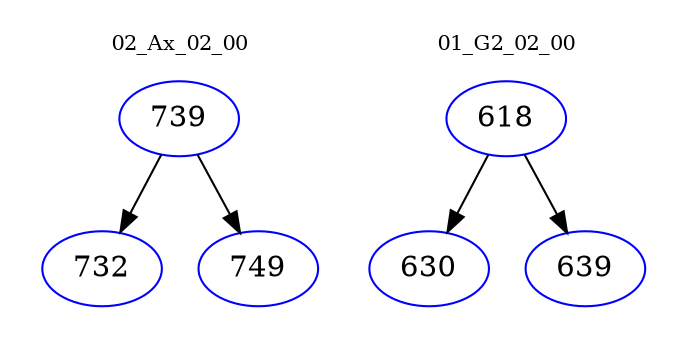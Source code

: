 digraph{
subgraph cluster_0 {
color = white
label = "02_Ax_02_00";
fontsize=10;
T0_739 [label="739", color="blue"]
T0_739 -> T0_732 [color="black"]
T0_732 [label="732", color="blue"]
T0_739 -> T0_749 [color="black"]
T0_749 [label="749", color="blue"]
}
subgraph cluster_1 {
color = white
label = "01_G2_02_00";
fontsize=10;
T1_618 [label="618", color="blue"]
T1_618 -> T1_630 [color="black"]
T1_630 [label="630", color="blue"]
T1_618 -> T1_639 [color="black"]
T1_639 [label="639", color="blue"]
}
}
